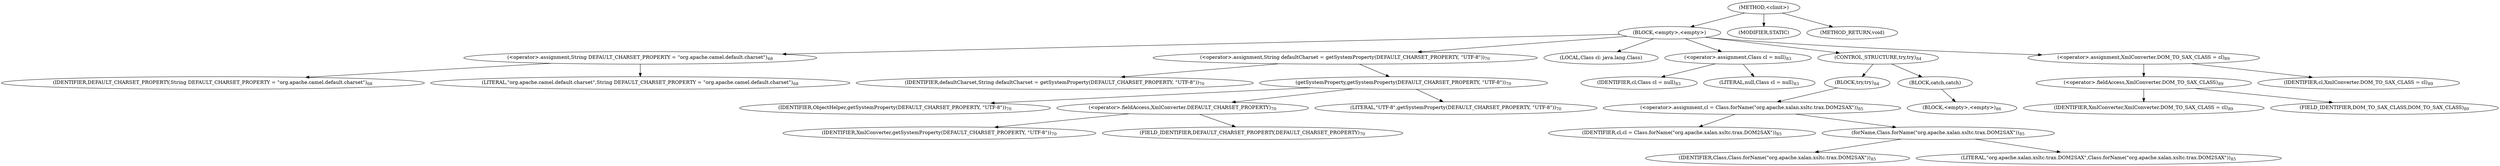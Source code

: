 digraph "&lt;clinit&gt;" {  
"1459" [label = <(METHOD,&lt;clinit&gt;)> ]
"1460" [label = <(BLOCK,&lt;empty&gt;,&lt;empty&gt;)> ]
"1461" [label = <(&lt;operator&gt;.assignment,String DEFAULT_CHARSET_PROPERTY = &quot;org.apache.camel.default.charset&quot;)<SUB>68</SUB>> ]
"1462" [label = <(IDENTIFIER,DEFAULT_CHARSET_PROPERTY,String DEFAULT_CHARSET_PROPERTY = &quot;org.apache.camel.default.charset&quot;)<SUB>68</SUB>> ]
"1463" [label = <(LITERAL,&quot;org.apache.camel.default.charset&quot;,String DEFAULT_CHARSET_PROPERTY = &quot;org.apache.camel.default.charset&quot;)<SUB>68</SUB>> ]
"1464" [label = <(&lt;operator&gt;.assignment,String defaultCharset = getSystemProperty(DEFAULT_CHARSET_PROPERTY, &quot;UTF-8&quot;))<SUB>70</SUB>> ]
"1465" [label = <(IDENTIFIER,defaultCharset,String defaultCharset = getSystemProperty(DEFAULT_CHARSET_PROPERTY, &quot;UTF-8&quot;))<SUB>70</SUB>> ]
"1466" [label = <(getSystemProperty,getSystemProperty(DEFAULT_CHARSET_PROPERTY, &quot;UTF-8&quot;))<SUB>70</SUB>> ]
"1467" [label = <(IDENTIFIER,ObjectHelper,getSystemProperty(DEFAULT_CHARSET_PROPERTY, &quot;UTF-8&quot;))<SUB>70</SUB>> ]
"1468" [label = <(&lt;operator&gt;.fieldAccess,XmlConverter.DEFAULT_CHARSET_PROPERTY)<SUB>70</SUB>> ]
"1469" [label = <(IDENTIFIER,XmlConverter,getSystemProperty(DEFAULT_CHARSET_PROPERTY, &quot;UTF-8&quot;))<SUB>70</SUB>> ]
"1470" [label = <(FIELD_IDENTIFIER,DEFAULT_CHARSET_PROPERTY,DEFAULT_CHARSET_PROPERTY)<SUB>70</SUB>> ]
"1471" [label = <(LITERAL,&quot;UTF-8&quot;,getSystemProperty(DEFAULT_CHARSET_PROPERTY, &quot;UTF-8&quot;))<SUB>70</SUB>> ]
"1472" [label = <(LOCAL,Class cl: java.lang.Class)> ]
"1473" [label = <(&lt;operator&gt;.assignment,Class cl = null)<SUB>83</SUB>> ]
"1474" [label = <(IDENTIFIER,cl,Class cl = null)<SUB>83</SUB>> ]
"1475" [label = <(LITERAL,null,Class cl = null)<SUB>83</SUB>> ]
"1476" [label = <(CONTROL_STRUCTURE,try,try)<SUB>84</SUB>> ]
"1477" [label = <(BLOCK,try,try)<SUB>84</SUB>> ]
"1478" [label = <(&lt;operator&gt;.assignment,cl = Class.forName(&quot;org.apache.xalan.xsltc.trax.DOM2SAX&quot;))<SUB>85</SUB>> ]
"1479" [label = <(IDENTIFIER,cl,cl = Class.forName(&quot;org.apache.xalan.xsltc.trax.DOM2SAX&quot;))<SUB>85</SUB>> ]
"1480" [label = <(forName,Class.forName(&quot;org.apache.xalan.xsltc.trax.DOM2SAX&quot;))<SUB>85</SUB>> ]
"1481" [label = <(IDENTIFIER,Class,Class.forName(&quot;org.apache.xalan.xsltc.trax.DOM2SAX&quot;))<SUB>85</SUB>> ]
"1482" [label = <(LITERAL,&quot;org.apache.xalan.xsltc.trax.DOM2SAX&quot;,Class.forName(&quot;org.apache.xalan.xsltc.trax.DOM2SAX&quot;))<SUB>85</SUB>> ]
"1483" [label = <(BLOCK,catch,catch)> ]
"1484" [label = <(BLOCK,&lt;empty&gt;,&lt;empty&gt;)<SUB>86</SUB>> ]
"1485" [label = <(&lt;operator&gt;.assignment,XmlConverter.DOM_TO_SAX_CLASS = cl)<SUB>89</SUB>> ]
"1486" [label = <(&lt;operator&gt;.fieldAccess,XmlConverter.DOM_TO_SAX_CLASS)<SUB>89</SUB>> ]
"1487" [label = <(IDENTIFIER,XmlConverter,XmlConverter.DOM_TO_SAX_CLASS = cl)<SUB>89</SUB>> ]
"1488" [label = <(FIELD_IDENTIFIER,DOM_TO_SAX_CLASS,DOM_TO_SAX_CLASS)<SUB>89</SUB>> ]
"1489" [label = <(IDENTIFIER,cl,XmlConverter.DOM_TO_SAX_CLASS = cl)<SUB>89</SUB>> ]
"1490" [label = <(MODIFIER,STATIC)> ]
"1491" [label = <(METHOD_RETURN,void)> ]
  "1459" -> "1460" 
  "1459" -> "1490" 
  "1459" -> "1491" 
  "1460" -> "1461" 
  "1460" -> "1464" 
  "1460" -> "1472" 
  "1460" -> "1473" 
  "1460" -> "1476" 
  "1460" -> "1485" 
  "1461" -> "1462" 
  "1461" -> "1463" 
  "1464" -> "1465" 
  "1464" -> "1466" 
  "1466" -> "1467" 
  "1466" -> "1468" 
  "1466" -> "1471" 
  "1468" -> "1469" 
  "1468" -> "1470" 
  "1473" -> "1474" 
  "1473" -> "1475" 
  "1476" -> "1477" 
  "1476" -> "1483" 
  "1477" -> "1478" 
  "1478" -> "1479" 
  "1478" -> "1480" 
  "1480" -> "1481" 
  "1480" -> "1482" 
  "1483" -> "1484" 
  "1485" -> "1486" 
  "1485" -> "1489" 
  "1486" -> "1487" 
  "1486" -> "1488" 
}

